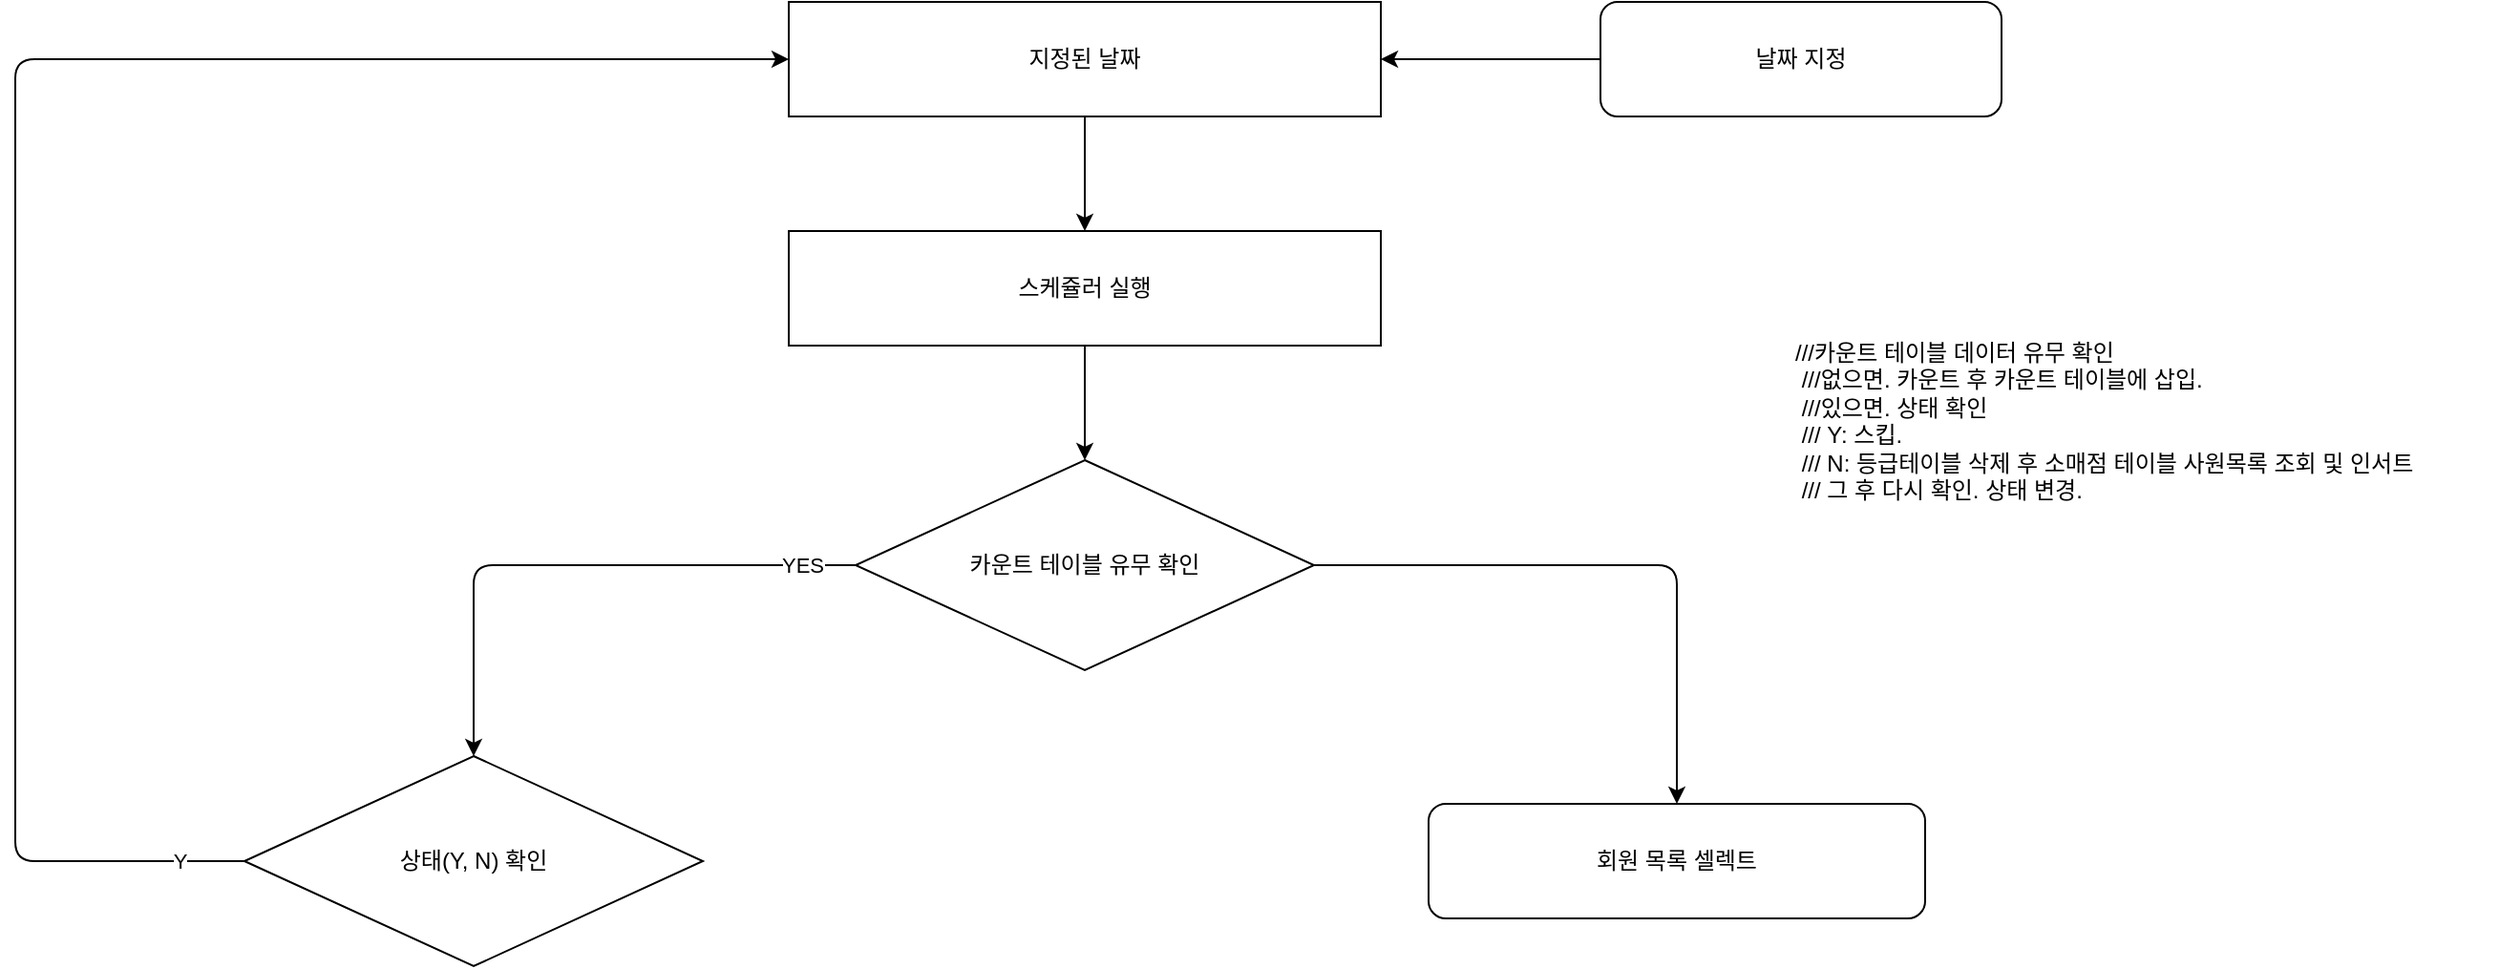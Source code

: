 <mxfile version="14.2.7" type="github">
  <diagram name="Page-1" id="9f46799a-70d6-7492-0946-bef42562c5a5">
    <mxGraphModel dx="1422" dy="1612" grid="1" gridSize="10" guides="1" tooltips="1" connect="1" arrows="1" fold="1" page="1" pageScale="1" pageWidth="1100" pageHeight="850" math="0" shadow="0">
      <root>
        <mxCell id="0" />
        <mxCell id="1" parent="0" />
        <mxCell id="IH1UawKQzV-C3lGUAN1--2" value="///카운트 테이블 데이터 유무 확인 &lt;br&gt;&amp;nbsp;///없으면. 카운트 후 카운트 테이블에 삽입. &lt;br&gt;&amp;nbsp;///있으면. 상태 확인 &lt;br&gt;&amp;nbsp;/// Y: 스킵.&lt;br&gt;&amp;nbsp;/// N: 등급테이블 삭제 후 소매점 테이블 사원목록 조회 및 인서트 &lt;br&gt;&amp;nbsp;///    그 후 다시 확인. 상태 변경." style="text;whiteSpace=wrap;html=1;" vertex="1" parent="1">
          <mxGeometry x="990" y="-650" width="370" height="120" as="geometry" />
        </mxCell>
        <mxCell id="IH1UawKQzV-C3lGUAN1--19" style="edgeStyle=orthogonalEdgeStyle;curved=0;rounded=1;sketch=0;orthogonalLoop=1;jettySize=auto;html=1;" edge="1" parent="1" source="IH1UawKQzV-C3lGUAN1--4" target="IH1UawKQzV-C3lGUAN1--20">
          <mxGeometry relative="1" as="geometry">
            <mxPoint x="280" y="-420" as="targetPoint" />
          </mxGeometry>
        </mxCell>
        <mxCell id="IH1UawKQzV-C3lGUAN1--23" value="YES" style="edgeLabel;html=1;align=center;verticalAlign=middle;resizable=0;points=[];" vertex="1" connectable="0" parent="IH1UawKQzV-C3lGUAN1--19">
          <mxGeometry x="-0.813" relative="1" as="geometry">
            <mxPoint as="offset" />
          </mxGeometry>
        </mxCell>
        <mxCell id="IH1UawKQzV-C3lGUAN1--24" style="edgeStyle=orthogonalEdgeStyle;curved=0;rounded=1;sketch=0;orthogonalLoop=1;jettySize=auto;html=1;" edge="1" parent="1" source="IH1UawKQzV-C3lGUAN1--4" target="IH1UawKQzV-C3lGUAN1--17">
          <mxGeometry relative="1" as="geometry" />
        </mxCell>
        <mxCell id="IH1UawKQzV-C3lGUAN1--4" value="카운트 테이블 유무 확인" style="rhombus;whiteSpace=wrap;html=1;rounded=0;sketch=0;" vertex="1" parent="1">
          <mxGeometry x="500" y="-580" width="240" height="110" as="geometry" />
        </mxCell>
        <mxCell id="IH1UawKQzV-C3lGUAN1--13" style="edgeStyle=orthogonalEdgeStyle;curved=0;rounded=1;sketch=0;orthogonalLoop=1;jettySize=auto;html=1;" edge="1" parent="1" source="IH1UawKQzV-C3lGUAN1--10" target="IH1UawKQzV-C3lGUAN1--12">
          <mxGeometry relative="1" as="geometry" />
        </mxCell>
        <mxCell id="IH1UawKQzV-C3lGUAN1--10" value="지정된 날짜" style="rounded=0;whiteSpace=wrap;html=1;sketch=0;" vertex="1" parent="1">
          <mxGeometry x="465" y="-820" width="310" height="60" as="geometry" />
        </mxCell>
        <mxCell id="IH1UawKQzV-C3lGUAN1--18" style="edgeStyle=orthogonalEdgeStyle;curved=0;rounded=1;sketch=0;orthogonalLoop=1;jettySize=auto;html=1;" edge="1" parent="1" source="IH1UawKQzV-C3lGUAN1--12" target="IH1UawKQzV-C3lGUAN1--4">
          <mxGeometry relative="1" as="geometry" />
        </mxCell>
        <mxCell id="IH1UawKQzV-C3lGUAN1--12" value="스케쥴러 실행" style="rounded=0;whiteSpace=wrap;html=1;sketch=0;" vertex="1" parent="1">
          <mxGeometry x="465" y="-700" width="310" height="60" as="geometry" />
        </mxCell>
        <mxCell id="IH1UawKQzV-C3lGUAN1--16" style="edgeStyle=orthogonalEdgeStyle;curved=0;rounded=1;sketch=0;orthogonalLoop=1;jettySize=auto;html=1;" edge="1" parent="1" source="IH1UawKQzV-C3lGUAN1--15" target="IH1UawKQzV-C3lGUAN1--10">
          <mxGeometry relative="1" as="geometry" />
        </mxCell>
        <mxCell id="IH1UawKQzV-C3lGUAN1--15" value="날짜 지정" style="rounded=1;whiteSpace=wrap;html=1;sketch=0;" vertex="1" parent="1">
          <mxGeometry x="890" y="-820" width="210" height="60" as="geometry" />
        </mxCell>
        <mxCell id="IH1UawKQzV-C3lGUAN1--17" value="회원 목록 셀렉트" style="rounded=1;whiteSpace=wrap;html=1;sketch=0;" vertex="1" parent="1">
          <mxGeometry x="800" y="-400" width="260" height="60" as="geometry" />
        </mxCell>
        <mxCell id="IH1UawKQzV-C3lGUAN1--21" style="edgeStyle=orthogonalEdgeStyle;curved=0;rounded=1;sketch=0;orthogonalLoop=1;jettySize=auto;html=1;entryX=0;entryY=0.5;entryDx=0;entryDy=0;" edge="1" parent="1" source="IH1UawKQzV-C3lGUAN1--20" target="IH1UawKQzV-C3lGUAN1--10">
          <mxGeometry relative="1" as="geometry">
            <Array as="points">
              <mxPoint x="60" y="-370" />
              <mxPoint x="60" y="-790" />
            </Array>
          </mxGeometry>
        </mxCell>
        <mxCell id="IH1UawKQzV-C3lGUAN1--22" value="Y" style="edgeLabel;html=1;align=center;verticalAlign=middle;resizable=0;points=[];" vertex="1" connectable="0" parent="IH1UawKQzV-C3lGUAN1--21">
          <mxGeometry x="-0.928" relative="1" as="geometry">
            <mxPoint as="offset" />
          </mxGeometry>
        </mxCell>
        <mxCell id="IH1UawKQzV-C3lGUAN1--20" value="상태(Y, N) 확인" style="rhombus;whiteSpace=wrap;html=1;rounded=0;sketch=0;" vertex="1" parent="1">
          <mxGeometry x="180" y="-425" width="240" height="110" as="geometry" />
        </mxCell>
      </root>
    </mxGraphModel>
  </diagram>
</mxfile>
